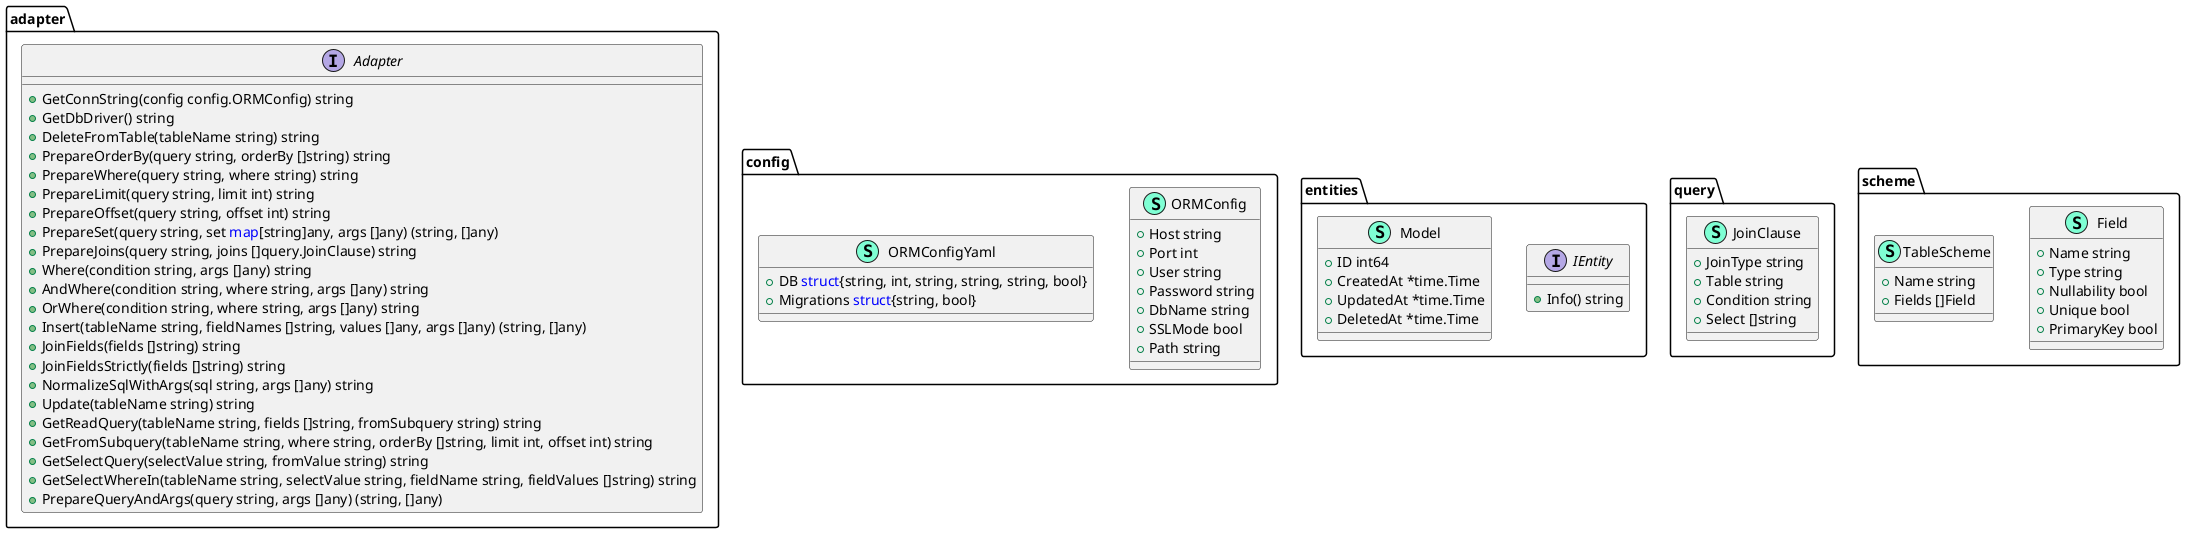@startuml
namespace adapter {
    interface Adapter  {
        + GetConnString(config config.ORMConfig) string
        + GetDbDriver() string
        + DeleteFromTable(tableName string) string
        + PrepareOrderBy(query string, orderBy []string) string
        + PrepareWhere(query string, where string) string
        + PrepareLimit(query string, limit int) string
        + PrepareOffset(query string, offset int) string
        + PrepareSet(query string, set <font color=blue>map</font>[string]any, args []any) (string, []any)
        + PrepareJoins(query string, joins []query.JoinClause) string
        + Where(condition string, args []any) string
        + AndWhere(condition string, where string, args []any) string
        + OrWhere(condition string, where string, args []any) string
        + Insert(tableName string, fieldNames []string, values []any, args []any) (string, []any)
        + JoinFields(fields []string) string
        + JoinFieldsStrictly(fields []string) string
        + NormalizeSqlWithArgs(sql string, args []any) string
        + Update(tableName string) string
        + GetReadQuery(tableName string, fields []string, fromSubquery string) string
        + GetFromSubquery(tableName string, where string, orderBy []string, limit int, offset int) string
        + GetSelectQuery(selectValue string, fromValue string) string
        + GetSelectWhereIn(tableName string, selectValue string, fieldName string, fieldValues []string) string
        + PrepareQueryAndArgs(query string, args []any) (string, []any)

    }
}


namespace config {
    class ORMConfig << (S,Aquamarine) >> {
        + Host string
        + Port int
        + User string
        + Password string
        + DbName string
        + SSLMode bool
        + Path string

    }
    class ORMConfigYaml << (S,Aquamarine) >> {
        + DB <font color=blue>struct</font>{string, int, string, string, string, bool}
        + Migrations <font color=blue>struct</font>{string, bool}

    }
}


namespace entities {
    interface IEntity  {
        + Info() string

    }
    class Model << (S,Aquamarine) >> {
        + ID int64
        + CreatedAt *time.Time
        + UpdatedAt *time.Time
        + DeletedAt *time.Time

    }
}


namespace query {
    class JoinClause << (S,Aquamarine) >> {
        + JoinType string
        + Table string
        + Condition string
        + Select []string

    }
}


namespace scheme {
    class Field << (S,Aquamarine) >> {
        + Name string
        + Type string
        + Nullability bool
        + Unique bool
        + PrimaryKey bool

    }
    class TableScheme << (S,Aquamarine) >> {
        + Name string
        + Fields []Field

    }
}


@enduml
